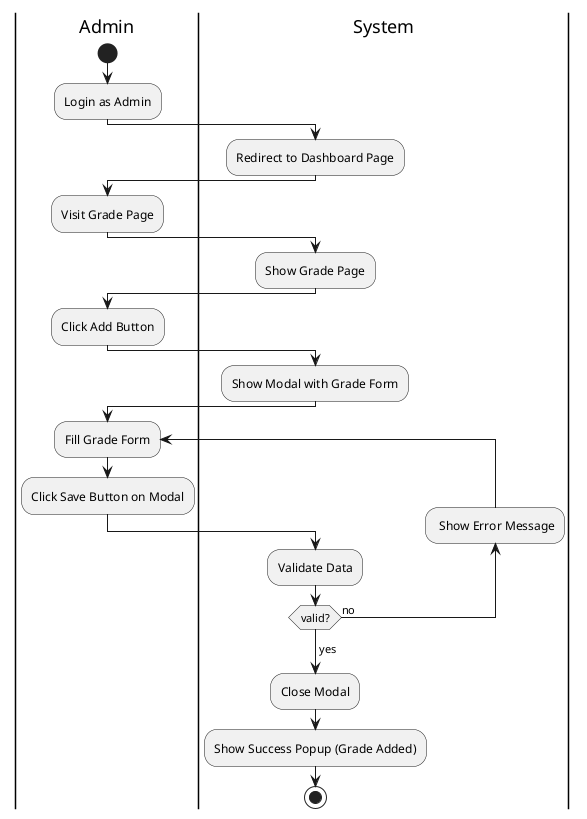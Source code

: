 @startuml AddGrade
|Admin|
start
:Login as Admin;
|System|
:Redirect to Dashboard Page;
|Admin|
:Visit Grade Page;
|System|
:Show Grade Page;
|Admin|
:Click Add Button;
|System|
:Show Modal with Grade Form;
|Admin|
repeat :Fill Grade Form;
:Click Save Button on Modal;
|System|
:Validate Data;
backward: Show Error Message;
repeat while (valid?) is (no)
-> yes;
:Close Modal;
:Show Success Popup (Grade Added);
stop
@enduml
